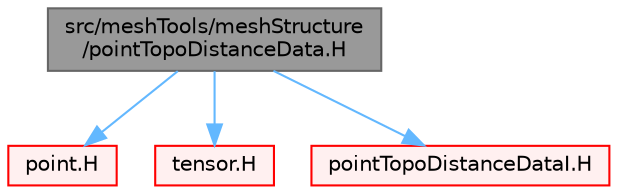 digraph "src/meshTools/meshStructure/pointTopoDistanceData.H"
{
 // LATEX_PDF_SIZE
  bgcolor="transparent";
  edge [fontname=Helvetica,fontsize=10,labelfontname=Helvetica,labelfontsize=10];
  node [fontname=Helvetica,fontsize=10,shape=box,height=0.2,width=0.4];
  Node1 [id="Node000001",label="src/meshTools/meshStructure\l/pointTopoDistanceData.H",height=0.2,width=0.4,color="gray40", fillcolor="grey60", style="filled", fontcolor="black",tooltip=" "];
  Node1 -> Node2 [id="edge1_Node000001_Node000002",color="steelblue1",style="solid",tooltip=" "];
  Node2 [id="Node000002",label="point.H",height=0.2,width=0.4,color="red", fillcolor="#FFF0F0", style="filled",URL="$point_8H.html",tooltip=" "];
  Node1 -> Node80 [id="edge2_Node000001_Node000080",color="steelblue1",style="solid",tooltip=" "];
  Node80 [id="Node000080",label="tensor.H",height=0.2,width=0.4,color="red", fillcolor="#FFF0F0", style="filled",URL="$tensor_8H.html",tooltip=" "];
  Node1 -> Node95 [id="edge3_Node000001_Node000095",color="steelblue1",style="solid",tooltip=" "];
  Node95 [id="Node000095",label="pointTopoDistanceDataI.H",height=0.2,width=0.4,color="red", fillcolor="#FFF0F0", style="filled",URL="$pointTopoDistanceDataI_8H.html",tooltip=" "];
}
